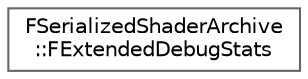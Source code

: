 digraph "Graphical Class Hierarchy"
{
 // INTERACTIVE_SVG=YES
 // LATEX_PDF_SIZE
  bgcolor="transparent";
  edge [fontname=Helvetica,fontsize=10,labelfontname=Helvetica,labelfontsize=10];
  node [fontname=Helvetica,fontsize=10,shape=box,height=0.2,width=0.4];
  rankdir="LR";
  Node0 [id="Node000000",label="FSerializedShaderArchive\l::FExtendedDebugStats",height=0.2,width=0.4,color="grey40", fillcolor="white", style="filled",URL="$de/dd8/structFSerializedShaderArchive_1_1FExtendedDebugStats.html",tooltip=" "];
}
